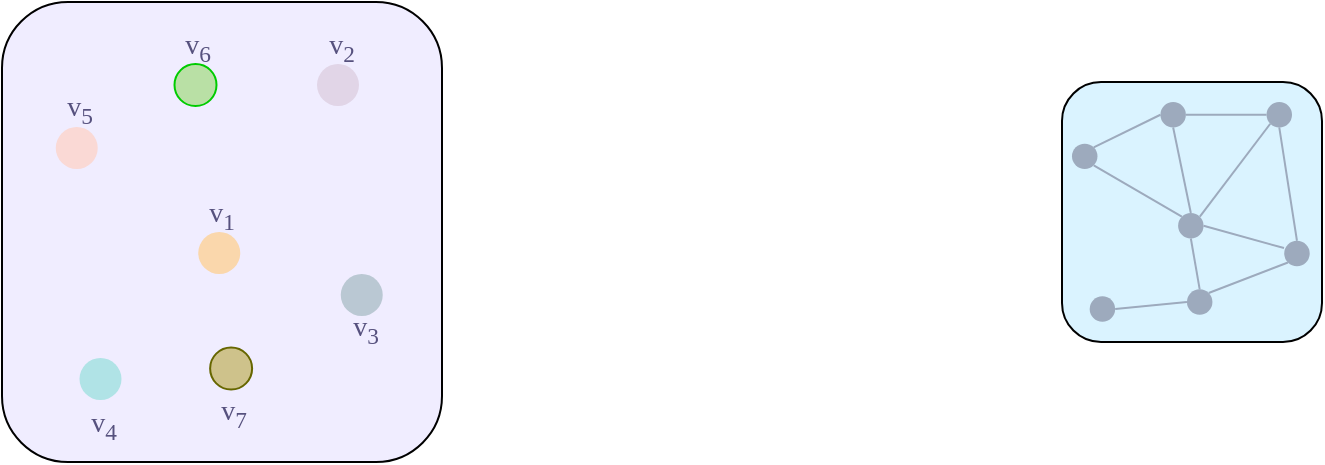 <mxfile version="20.8.23" type="github">
  <diagram name="第 1 页" id="RqXMDDAnlUC3LQ8dVohK">
    <mxGraphModel dx="2314" dy="1148" grid="1" gridSize="10" guides="1" tooltips="1" connect="1" arrows="1" fold="1" page="1" pageScale="1" pageWidth="827" pageHeight="1169" math="0" shadow="0">
      <root>
        <mxCell id="0" />
        <mxCell id="1" parent="0" />
        <mxCell id="jRkLCCXXRkXRHQUp1MII-36" value="" style="group" vertex="1" connectable="0" parent="1">
          <mxGeometry x="660" y="490.0" width="130" height="130" as="geometry" />
        </mxCell>
        <mxCell id="jRkLCCXXRkXRHQUp1MII-17" value="" style="rounded=1;whiteSpace=wrap;html=1;shadow=0;sketch=0;strokeColor=default;strokeWidth=1;fontFamily=Times New Roman;fontSize=18;fontColor=#56517e;fillColor=#DAF3FF;container=0;movable=1;resizable=1;rotatable=1;deletable=1;editable=1;locked=0;connectable=1;" vertex="1" parent="jRkLCCXXRkXRHQUp1MII-36">
          <mxGeometry width="130" height="130" as="geometry" />
        </mxCell>
        <mxCell id="jRkLCCXXRkXRHQUp1MII-18" value="" style="group;movable=1;resizable=1;rotatable=1;deletable=1;editable=1;locked=0;connectable=1;" vertex="1" connectable="0" parent="jRkLCCXXRkXRHQUp1MII-36">
          <mxGeometry x="5" y="10.0" width="120" height="110" as="geometry" />
        </mxCell>
        <mxCell id="jRkLCCXXRkXRHQUp1MII-19" value="" style="ellipse;whiteSpace=wrap;html=1;aspect=fixed;fillColor=#9DAABD;strokeColor=none;direction=east;container=0;rounded=0;shadow=0;sketch=0;strokeWidth=2;fontFamily=Times New Roman;fontSize=18;fontColor=#56517e;movable=1;resizable=1;rotatable=1;deletable=1;editable=1;locked=0;connectable=1;" vertex="1" parent="jRkLCCXXRkXRHQUp1MII-18">
          <mxGeometry x="97.268" width="12.735" height="12.735" as="geometry" />
        </mxCell>
        <mxCell id="jRkLCCXXRkXRHQUp1MII-20" value="" style="ellipse;whiteSpace=wrap;html=1;aspect=fixed;fillColor=#9DAABD;strokeColor=none;container=0;rounded=0;shadow=0;sketch=0;strokeWidth=2;fontFamily=Times New Roman;fontSize=18;fontColor=#56517e;movable=1;resizable=1;rotatable=1;deletable=1;editable=1;locked=0;connectable=1;" vertex="1" parent="jRkLCCXXRkXRHQUp1MII-18">
          <mxGeometry x="53.055" y="55.495" width="12.735" height="12.735" as="geometry" />
        </mxCell>
        <mxCell id="jRkLCCXXRkXRHQUp1MII-21" value="" style="ellipse;whiteSpace=wrap;html=1;aspect=fixed;fillColor=#9DAABD;strokeColor=none;container=0;rounded=0;shadow=0;sketch=0;strokeWidth=2;fontFamily=Times New Roman;fontSize=18;fontColor=#56517e;movable=1;resizable=1;rotatable=1;deletable=1;editable=1;locked=0;connectable=1;" vertex="1" parent="jRkLCCXXRkXRHQUp1MII-18">
          <mxGeometry x="106.111" y="69.369" width="12.735" height="12.735" as="geometry" />
        </mxCell>
        <mxCell id="jRkLCCXXRkXRHQUp1MII-22" value="" style="ellipse;whiteSpace=wrap;html=1;aspect=fixed;fillColor=#9DAABD;strokeColor=none;container=0;rounded=0;shadow=0;sketch=0;strokeWidth=2;fontFamily=Times New Roman;fontSize=18;fontColor=#56517e;movable=1;resizable=1;rotatable=1;deletable=1;editable=1;locked=0;connectable=1;" vertex="1" parent="jRkLCCXXRkXRHQUp1MII-18">
          <mxGeometry y="20.811" width="12.735" height="12.735" as="geometry" />
        </mxCell>
        <mxCell id="jRkLCCXXRkXRHQUp1MII-23" value="" style="ellipse;whiteSpace=wrap;html=1;aspect=fixed;fillColor=#9DAABD;strokeColor=none;container=0;rounded=0;shadow=0;sketch=0;strokeWidth=2;fontFamily=Times New Roman;fontSize=18;fontColor=#56517e;movable=1;resizable=1;rotatable=1;deletable=1;editable=1;locked=0;connectable=1;" vertex="1" parent="jRkLCCXXRkXRHQUp1MII-18">
          <mxGeometry x="8.843" y="97.117" width="12.735" height="12.735" as="geometry" />
        </mxCell>
        <mxCell id="jRkLCCXXRkXRHQUp1MII-24" value="" style="ellipse;whiteSpace=wrap;html=1;aspect=fixed;fillColor=#9DAABD;strokeColor=none;container=0;rounded=0;shadow=0;sketch=0;strokeWidth=1;fontFamily=Times New Roman;fontSize=18;fontColor=#56517e;movable=1;resizable=1;rotatable=1;deletable=1;editable=1;locked=0;connectable=1;" vertex="1" parent="jRkLCCXXRkXRHQUp1MII-18">
          <mxGeometry x="44.213" width="12.735" height="12.735" as="geometry" />
        </mxCell>
        <mxCell id="jRkLCCXXRkXRHQUp1MII-25" value="" style="ellipse;whiteSpace=wrap;html=1;aspect=fixed;fillColor=#9DAABD;strokeColor=none;container=0;rounded=0;shadow=0;sketch=0;strokeWidth=1;fontFamily=Times New Roman;fontSize=18;movable=1;resizable=1;rotatable=1;deletable=1;editable=1;locked=0;connectable=1;" vertex="1" parent="jRkLCCXXRkXRHQUp1MII-18">
          <mxGeometry x="57.477" y="93.649" width="12.735" height="12.735" as="geometry" />
        </mxCell>
        <mxCell id="jRkLCCXXRkXRHQUp1MII-26" value="" style="endArrow=none;html=1;rounded=1;exitX=0.5;exitY=1;exitDx=0;exitDy=0;entryX=0.5;entryY=0;entryDx=0;entryDy=0;strokeColor=#9DAABD;movable=1;resizable=1;rotatable=1;deletable=1;editable=1;locked=0;connectable=1;" edge="1" parent="jRkLCCXXRkXRHQUp1MII-18" source="jRkLCCXXRkXRHQUp1MII-19" target="jRkLCCXXRkXRHQUp1MII-21">
          <mxGeometry width="50" height="50" relative="1" as="geometry">
            <mxPoint x="93.402" y="-113.989" as="sourcePoint" />
            <mxPoint x="156.41" y="-172.432" as="targetPoint" />
          </mxGeometry>
        </mxCell>
        <mxCell id="jRkLCCXXRkXRHQUp1MII-27" value="" style="endArrow=none;html=1;rounded=1;exitX=1;exitY=0.5;exitDx=0;exitDy=0;entryX=0;entryY=0.5;entryDx=0;entryDy=0;strokeColor=#9DAABD;movable=1;resizable=1;rotatable=1;deletable=1;editable=1;locked=0;connectable=1;" edge="1" parent="jRkLCCXXRkXRHQUp1MII-18" source="jRkLCCXXRkXRHQUp1MII-24" target="jRkLCCXXRkXRHQUp1MII-19">
          <mxGeometry width="50" height="50" relative="1" as="geometry">
            <mxPoint x="93.402" y="-113.989" as="sourcePoint" />
            <mxPoint x="156.41" y="-172.432" as="targetPoint" />
          </mxGeometry>
        </mxCell>
        <mxCell id="jRkLCCXXRkXRHQUp1MII-28" value="" style="endArrow=none;html=1;rounded=1;entryX=0;entryY=1;entryDx=0;entryDy=0;exitX=1;exitY=0;exitDx=0;exitDy=0;strokeColor=#9DAABD;movable=1;resizable=1;rotatable=1;deletable=1;editable=1;locked=0;connectable=1;" edge="1" parent="jRkLCCXXRkXRHQUp1MII-18" source="jRkLCCXXRkXRHQUp1MII-25" target="jRkLCCXXRkXRHQUp1MII-21">
          <mxGeometry width="50" height="50" relative="1" as="geometry">
            <mxPoint x="93.402" y="108.094" as="sourcePoint" />
            <mxPoint x="109.784" y="18.092" as="targetPoint" />
          </mxGeometry>
        </mxCell>
        <mxCell id="jRkLCCXXRkXRHQUp1MII-29" value="" style="endArrow=none;html=1;rounded=1;exitX=0.5;exitY=1;exitDx=0;exitDy=0;entryX=0.5;entryY=0;entryDx=0;entryDy=0;strokeColor=#9DAABD;movable=1;resizable=1;rotatable=1;deletable=1;editable=1;locked=0;connectable=1;" edge="1" parent="jRkLCCXXRkXRHQUp1MII-18" source="jRkLCCXXRkXRHQUp1MII-20" target="jRkLCCXXRkXRHQUp1MII-25">
          <mxGeometry width="50" height="50" relative="1" as="geometry">
            <mxPoint x="83.321" y="29.781" as="sourcePoint" />
            <mxPoint x="122.386" y="29.781" as="targetPoint" />
          </mxGeometry>
        </mxCell>
        <mxCell id="jRkLCCXXRkXRHQUp1MII-30" value="" style="endArrow=none;html=1;rounded=1;exitX=1;exitY=0;exitDx=0;exitDy=0;entryX=0;entryY=0.5;entryDx=0;entryDy=0;strokeColor=#9DAABD;movable=1;resizable=1;rotatable=1;deletable=1;editable=1;locked=0;connectable=1;" edge="1" parent="jRkLCCXXRkXRHQUp1MII-18" source="jRkLCCXXRkXRHQUp1MII-22" target="jRkLCCXXRkXRHQUp1MII-24">
          <mxGeometry width="50" height="50" relative="1" as="geometry">
            <mxPoint x="95.922" y="41.469" as="sourcePoint" />
            <mxPoint x="134.987" y="41.469" as="targetPoint" />
          </mxGeometry>
        </mxCell>
        <mxCell id="jRkLCCXXRkXRHQUp1MII-31" value="" style="endArrow=none;html=1;rounded=1;exitX=1;exitY=0.5;exitDx=0;exitDy=0;entryX=0;entryY=0.5;entryDx=0;entryDy=0;strokeColor=#9DAABD;movable=1;resizable=1;rotatable=1;deletable=1;editable=1;locked=0;connectable=1;" edge="1" parent="jRkLCCXXRkXRHQUp1MII-18" source="jRkLCCXXRkXRHQUp1MII-23" target="jRkLCCXXRkXRHQUp1MII-25">
          <mxGeometry width="50" height="50" relative="1" as="geometry">
            <mxPoint x="108.524" y="53.158" as="sourcePoint" />
            <mxPoint x="147.589" y="53.158" as="targetPoint" />
          </mxGeometry>
        </mxCell>
        <mxCell id="jRkLCCXXRkXRHQUp1MII-32" value="" style="endArrow=none;html=1;rounded=1;exitX=1;exitY=1;exitDx=0;exitDy=0;entryX=0;entryY=0;entryDx=0;entryDy=0;strokeColor=#9DAABD;movable=1;resizable=1;rotatable=1;deletable=1;editable=1;locked=0;connectable=1;" edge="1" parent="jRkLCCXXRkXRHQUp1MII-18" source="jRkLCCXXRkXRHQUp1MII-22" target="jRkLCCXXRkXRHQUp1MII-20">
          <mxGeometry width="50" height="50" relative="1" as="geometry">
            <mxPoint x="121.125" y="64.846" as="sourcePoint" />
            <mxPoint x="160.19" y="64.846" as="targetPoint" />
          </mxGeometry>
        </mxCell>
        <mxCell id="jRkLCCXXRkXRHQUp1MII-33" value="" style="endArrow=none;html=1;rounded=1;exitX=1;exitY=0.5;exitDx=0;exitDy=0;strokeColor=#9DAABD;movable=1;resizable=1;rotatable=1;deletable=1;editable=1;locked=0;connectable=1;" edge="1" parent="jRkLCCXXRkXRHQUp1MII-18" source="jRkLCCXXRkXRHQUp1MII-20">
          <mxGeometry width="50" height="50" relative="1" as="geometry">
            <mxPoint x="146.328" y="88.224" as="sourcePoint" />
            <mxPoint x="106.003" y="73.028" as="targetPoint" />
          </mxGeometry>
        </mxCell>
        <mxCell id="jRkLCCXXRkXRHQUp1MII-34" value="" style="endArrow=none;html=1;rounded=1;exitX=0.5;exitY=1;exitDx=0;exitDy=0;entryX=0.5;entryY=0;entryDx=0;entryDy=0;strokeColor=#9DAABD;movable=1;resizable=1;rotatable=1;deletable=1;editable=1;locked=0;connectable=1;" edge="1" parent="jRkLCCXXRkXRHQUp1MII-18" source="jRkLCCXXRkXRHQUp1MII-24" target="jRkLCCXXRkXRHQUp1MII-20">
          <mxGeometry width="50" height="50" relative="1" as="geometry">
            <mxPoint x="158.93" y="99.912" as="sourcePoint" />
            <mxPoint x="197.995" y="99.912" as="targetPoint" />
          </mxGeometry>
        </mxCell>
        <mxCell id="jRkLCCXXRkXRHQUp1MII-35" value="" style="endArrow=none;html=1;rounded=1;exitX=1;exitY=0;exitDx=0;exitDy=0;entryX=0;entryY=1;entryDx=0;entryDy=0;strokeColor=#9DAABD;movable=1;resizable=1;rotatable=1;deletable=1;editable=1;locked=0;connectable=1;" edge="1" parent="jRkLCCXXRkXRHQUp1MII-18" source="jRkLCCXXRkXRHQUp1MII-20" target="jRkLCCXXRkXRHQUp1MII-19">
          <mxGeometry width="50" height="50" relative="1" as="geometry">
            <mxPoint x="171.532" y="111.601" as="sourcePoint" />
            <mxPoint x="210.596" y="111.601" as="targetPoint" />
          </mxGeometry>
        </mxCell>
        <mxCell id="jRkLCCXXRkXRHQUp1MII-37" value="" style="group" vertex="1" connectable="0" parent="1">
          <mxGeometry x="130" y="450" width="220" height="230" as="geometry" />
        </mxCell>
        <mxCell id="jRkLCCXXRkXRHQUp1MII-1" value="" style="rounded=1;whiteSpace=wrap;html=1;shadow=0;sketch=0;strokeColor=default;strokeWidth=1;fontFamily=Times New Roman;fontSize=18;fontColor=#56517e;fillColor=#F0EDFF;movable=1;resizable=1;rotatable=1;deletable=1;editable=1;locked=0;connectable=1;" vertex="1" parent="jRkLCCXXRkXRHQUp1MII-37">
          <mxGeometry width="220" height="230" as="geometry" />
        </mxCell>
        <mxCell id="jRkLCCXXRkXRHQUp1MII-2" value="" style="group;movable=1;resizable=1;rotatable=1;deletable=1;editable=1;locked=0;connectable=1;" vertex="1" connectable="0" parent="jRkLCCXXRkXRHQUp1MII-37">
          <mxGeometry x="15" y="10" width="190" height="210" as="geometry" />
        </mxCell>
        <mxCell id="jRkLCCXXRkXRHQUp1MII-3" value="" style="ellipse;whiteSpace=wrap;html=1;aspect=fixed;fillColor=#e1d5e7;strokeColor=none;direction=east;container=0;rounded=0;shadow=0;sketch=0;strokeWidth=2;fontFamily=Times New Roman;fontSize=18;fontColor=#56517e;movable=1;resizable=1;rotatable=1;deletable=1;editable=1;locked=0;connectable=1;" vertex="1" parent="jRkLCCXXRkXRHQUp1MII-2">
          <mxGeometry x="142.5" y="21" width="21" height="21" as="geometry" />
        </mxCell>
        <mxCell id="jRkLCCXXRkXRHQUp1MII-4" value="" style="ellipse;whiteSpace=wrap;html=1;aspect=fixed;fillColor=#fad7ac;strokeColor=none;container=0;rounded=0;shadow=0;sketch=0;strokeWidth=2;fontFamily=Times New Roman;fontSize=18;fontColor=#56517e;movable=1;resizable=1;rotatable=1;deletable=1;editable=1;locked=0;connectable=1;" vertex="1" parent="jRkLCCXXRkXRHQUp1MII-2">
          <mxGeometry x="83.125" y="105" width="21" height="21" as="geometry" />
        </mxCell>
        <mxCell id="jRkLCCXXRkXRHQUp1MII-5" value="" style="ellipse;whiteSpace=wrap;html=1;aspect=fixed;fillColor=#bac8d3;strokeColor=none;container=0;rounded=0;shadow=0;sketch=0;strokeWidth=2;fontFamily=Times New Roman;fontSize=18;fontColor=#56517e;movable=1;resizable=1;rotatable=1;deletable=1;editable=1;locked=0;connectable=1;" vertex="1" parent="jRkLCCXXRkXRHQUp1MII-2">
          <mxGeometry x="154.375" y="126" width="21" height="21" as="geometry" />
        </mxCell>
        <mxCell id="jRkLCCXXRkXRHQUp1MII-6" value="" style="ellipse;whiteSpace=wrap;html=1;aspect=fixed;fillColor=#fad9d5;strokeColor=none;container=0;rounded=0;shadow=0;sketch=0;strokeWidth=2;fontFamily=Times New Roman;fontSize=18;fontColor=#56517e;movable=1;resizable=1;rotatable=1;deletable=1;editable=1;locked=0;connectable=1;" vertex="1" parent="jRkLCCXXRkXRHQUp1MII-2">
          <mxGeometry x="11.875" y="52.5" width="21" height="21" as="geometry" />
        </mxCell>
        <mxCell id="jRkLCCXXRkXRHQUp1MII-7" value="" style="ellipse;whiteSpace=wrap;html=1;aspect=fixed;fillColor=#b0e3e6;strokeColor=none;container=0;rounded=0;shadow=0;sketch=0;strokeWidth=2;fontFamily=Times New Roman;fontSize=18;fontColor=#56517e;movable=1;resizable=1;rotatable=1;deletable=1;editable=1;locked=0;connectable=1;" vertex="1" parent="jRkLCCXXRkXRHQUp1MII-2">
          <mxGeometry x="23.75" y="168" width="21" height="21" as="geometry" />
        </mxCell>
        <mxCell id="jRkLCCXXRkXRHQUp1MII-8" value="&lt;span style=&quot;font-size: 14px;&quot;&gt;v&lt;sub&gt;1&lt;/sub&gt;&lt;/span&gt;" style="text;strokeColor=none;align=center;fillColor=none;html=1;verticalAlign=middle;whiteSpace=wrap;rounded=0;fontSize=18;fontFamily=Times New Roman;fontColor=#56517e;container=0;movable=1;resizable=1;rotatable=1;deletable=1;editable=1;locked=0;connectable=1;" vertex="1" parent="jRkLCCXXRkXRHQUp1MII-2">
          <mxGeometry x="71.25" y="84" width="47.5" height="21" as="geometry" />
        </mxCell>
        <mxCell id="jRkLCCXXRkXRHQUp1MII-9" value="&lt;font style=&quot;font-size: 14px;&quot;&gt;v&lt;sub style=&quot;&quot;&gt;2&lt;/sub&gt;&lt;/font&gt;" style="text;strokeColor=none;align=center;fillColor=none;html=1;verticalAlign=middle;whiteSpace=wrap;rounded=0;fontSize=18;fontFamily=Times New Roman;fontColor=#56517e;container=0;movable=1;resizable=1;rotatable=1;deletable=1;editable=1;locked=0;connectable=1;" vertex="1" parent="jRkLCCXXRkXRHQUp1MII-2">
          <mxGeometry x="130.625" width="47.5" height="21" as="geometry" />
        </mxCell>
        <mxCell id="jRkLCCXXRkXRHQUp1MII-10" value="&lt;font style=&quot;font-size: 14px;&quot;&gt;v&lt;sub style=&quot;&quot;&gt;5&lt;/sub&gt;&lt;/font&gt;" style="text;strokeColor=none;align=center;fillColor=none;html=1;verticalAlign=middle;whiteSpace=wrap;rounded=0;fontSize=18;fontFamily=Times New Roman;fontColor=#56517e;container=0;movable=1;resizable=1;rotatable=1;deletable=1;editable=1;locked=0;connectable=1;" vertex="1" parent="jRkLCCXXRkXRHQUp1MII-2">
          <mxGeometry y="31.5" width="47.5" height="21" as="geometry" />
        </mxCell>
        <mxCell id="jRkLCCXXRkXRHQUp1MII-11" value="&lt;font style=&quot;font-size: 14px;&quot;&gt;v&lt;sub style=&quot;&quot;&gt;4&lt;/sub&gt;&lt;/font&gt;" style="text;strokeColor=none;align=center;fillColor=none;html=1;verticalAlign=middle;whiteSpace=wrap;rounded=0;fontSize=18;fontFamily=Times New Roman;fontColor=#56517e;container=0;movable=1;resizable=1;rotatable=1;deletable=1;editable=1;locked=0;connectable=1;" vertex="1" parent="jRkLCCXXRkXRHQUp1MII-2">
          <mxGeometry x="11.875" y="189" width="47.5" height="21" as="geometry" />
        </mxCell>
        <mxCell id="jRkLCCXXRkXRHQUp1MII-12" value="&lt;font style=&quot;font-size: 14px;&quot;&gt;v&lt;sub style=&quot;&quot;&gt;3&lt;/sub&gt;&lt;/font&gt;" style="text;strokeColor=none;align=center;fillColor=none;html=1;verticalAlign=middle;whiteSpace=wrap;rounded=0;fontSize=18;fontFamily=Times New Roman;fontColor=#56517e;container=0;movable=1;resizable=1;rotatable=1;deletable=1;editable=1;locked=0;connectable=1;" vertex="1" parent="jRkLCCXXRkXRHQUp1MII-2">
          <mxGeometry x="142.5" y="141.75" width="47.5" height="21" as="geometry" />
        </mxCell>
        <mxCell id="jRkLCCXXRkXRHQUp1MII-13" value="" style="ellipse;whiteSpace=wrap;html=1;aspect=fixed;fillColor=#B9E0A5;strokeColor=#00CC00;container=0;rounded=0;shadow=0;sketch=0;strokeWidth=1;fontFamily=Times New Roman;fontSize=18;fontColor=#56517e;movable=1;resizable=1;rotatable=1;deletable=1;editable=1;locked=0;connectable=1;" vertex="1" parent="jRkLCCXXRkXRHQUp1MII-2">
          <mxGeometry x="71.25" y="21" width="21" height="21" as="geometry" />
        </mxCell>
        <mxCell id="jRkLCCXXRkXRHQUp1MII-14" value="" style="ellipse;whiteSpace=wrap;html=1;aspect=fixed;fillColor=#CEC28B;strokeColor=#666600;container=0;rounded=0;shadow=0;sketch=0;strokeWidth=1;fontFamily=Times New Roman;fontSize=18;movable=1;resizable=1;rotatable=1;deletable=1;editable=1;locked=0;connectable=1;" vertex="1" parent="jRkLCCXXRkXRHQUp1MII-2">
          <mxGeometry x="89.062" y="162.75" width="21" height="21" as="geometry" />
        </mxCell>
        <mxCell id="jRkLCCXXRkXRHQUp1MII-15" value="&lt;font style=&quot;font-size: 14px;&quot;&gt;v&lt;sub style=&quot;&quot;&gt;6&lt;/sub&gt;&lt;/font&gt;" style="text;strokeColor=none;align=center;fillColor=none;html=1;verticalAlign=middle;whiteSpace=wrap;rounded=0;fontSize=18;fontFamily=Times New Roman;fontColor=#56517e;container=0;movable=1;resizable=1;rotatable=1;deletable=1;editable=1;locked=0;connectable=1;" vertex="1" parent="jRkLCCXXRkXRHQUp1MII-2">
          <mxGeometry x="59.375" width="47.5" height="21" as="geometry" />
        </mxCell>
        <mxCell id="jRkLCCXXRkXRHQUp1MII-16" value="&lt;font style=&quot;font-size: 14px;&quot;&gt;v&lt;sub style=&quot;&quot;&gt;7&lt;/sub&gt;&lt;/font&gt;" style="text;strokeColor=none;align=center;fillColor=none;html=1;verticalAlign=middle;whiteSpace=wrap;rounded=0;fontSize=18;fontFamily=Times New Roman;fontColor=#56517e;container=0;movable=1;resizable=1;rotatable=1;deletable=1;editable=1;locked=0;connectable=1;" vertex="1" parent="jRkLCCXXRkXRHQUp1MII-2">
          <mxGeometry x="77.188" y="183.75" width="47.5" height="21" as="geometry" />
        </mxCell>
      </root>
    </mxGraphModel>
  </diagram>
</mxfile>
